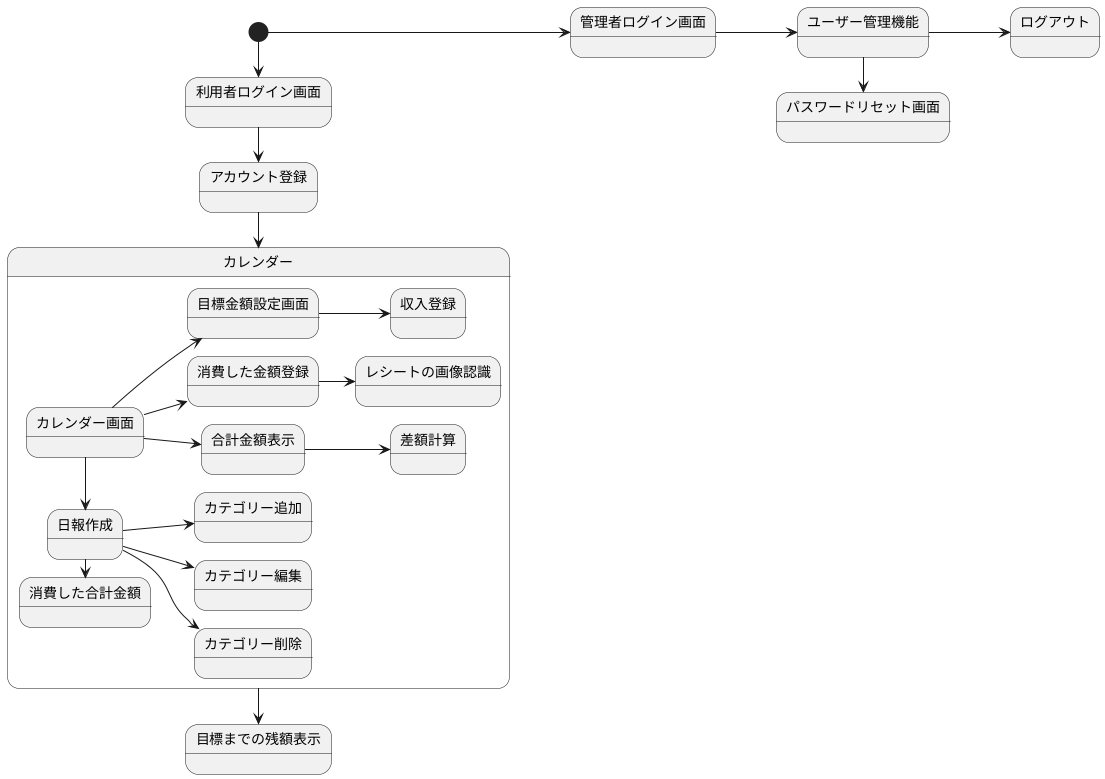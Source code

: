 @startuml
left to right direction
[*] -> 利用者ログイン画面
[*] --> 管理者ログイン画面

利用者ログイン画面 -> アカウント登録
管理者ログイン画面 --> ユーザー管理機能

ユーザー管理機能 -> パスワードリセット画面
ユーザー管理機能 --> ログアウト

アカウント登録 -> カレンダー

state カレンダー {
    カレンダー画面 --> 目標金額設定画面
    カレンダー画面 -> 日報作成
    カレンダー画面 --> 消費した金額登録
    目標金額設定画面 --> 収入登録
    日報作成 --> カテゴリー追加
    日報作成 --> カテゴリー編集
    日報作成 --> カテゴリー削除
    消費した金額登録 --> レシートの画像認識
    日報作成 -> 消費した合計金額
    カレンダー画面 --> 合計金額表示
    合計金額表示 --> 差額計算

}
カレンダー -> 目標までの残額表示
@enduml